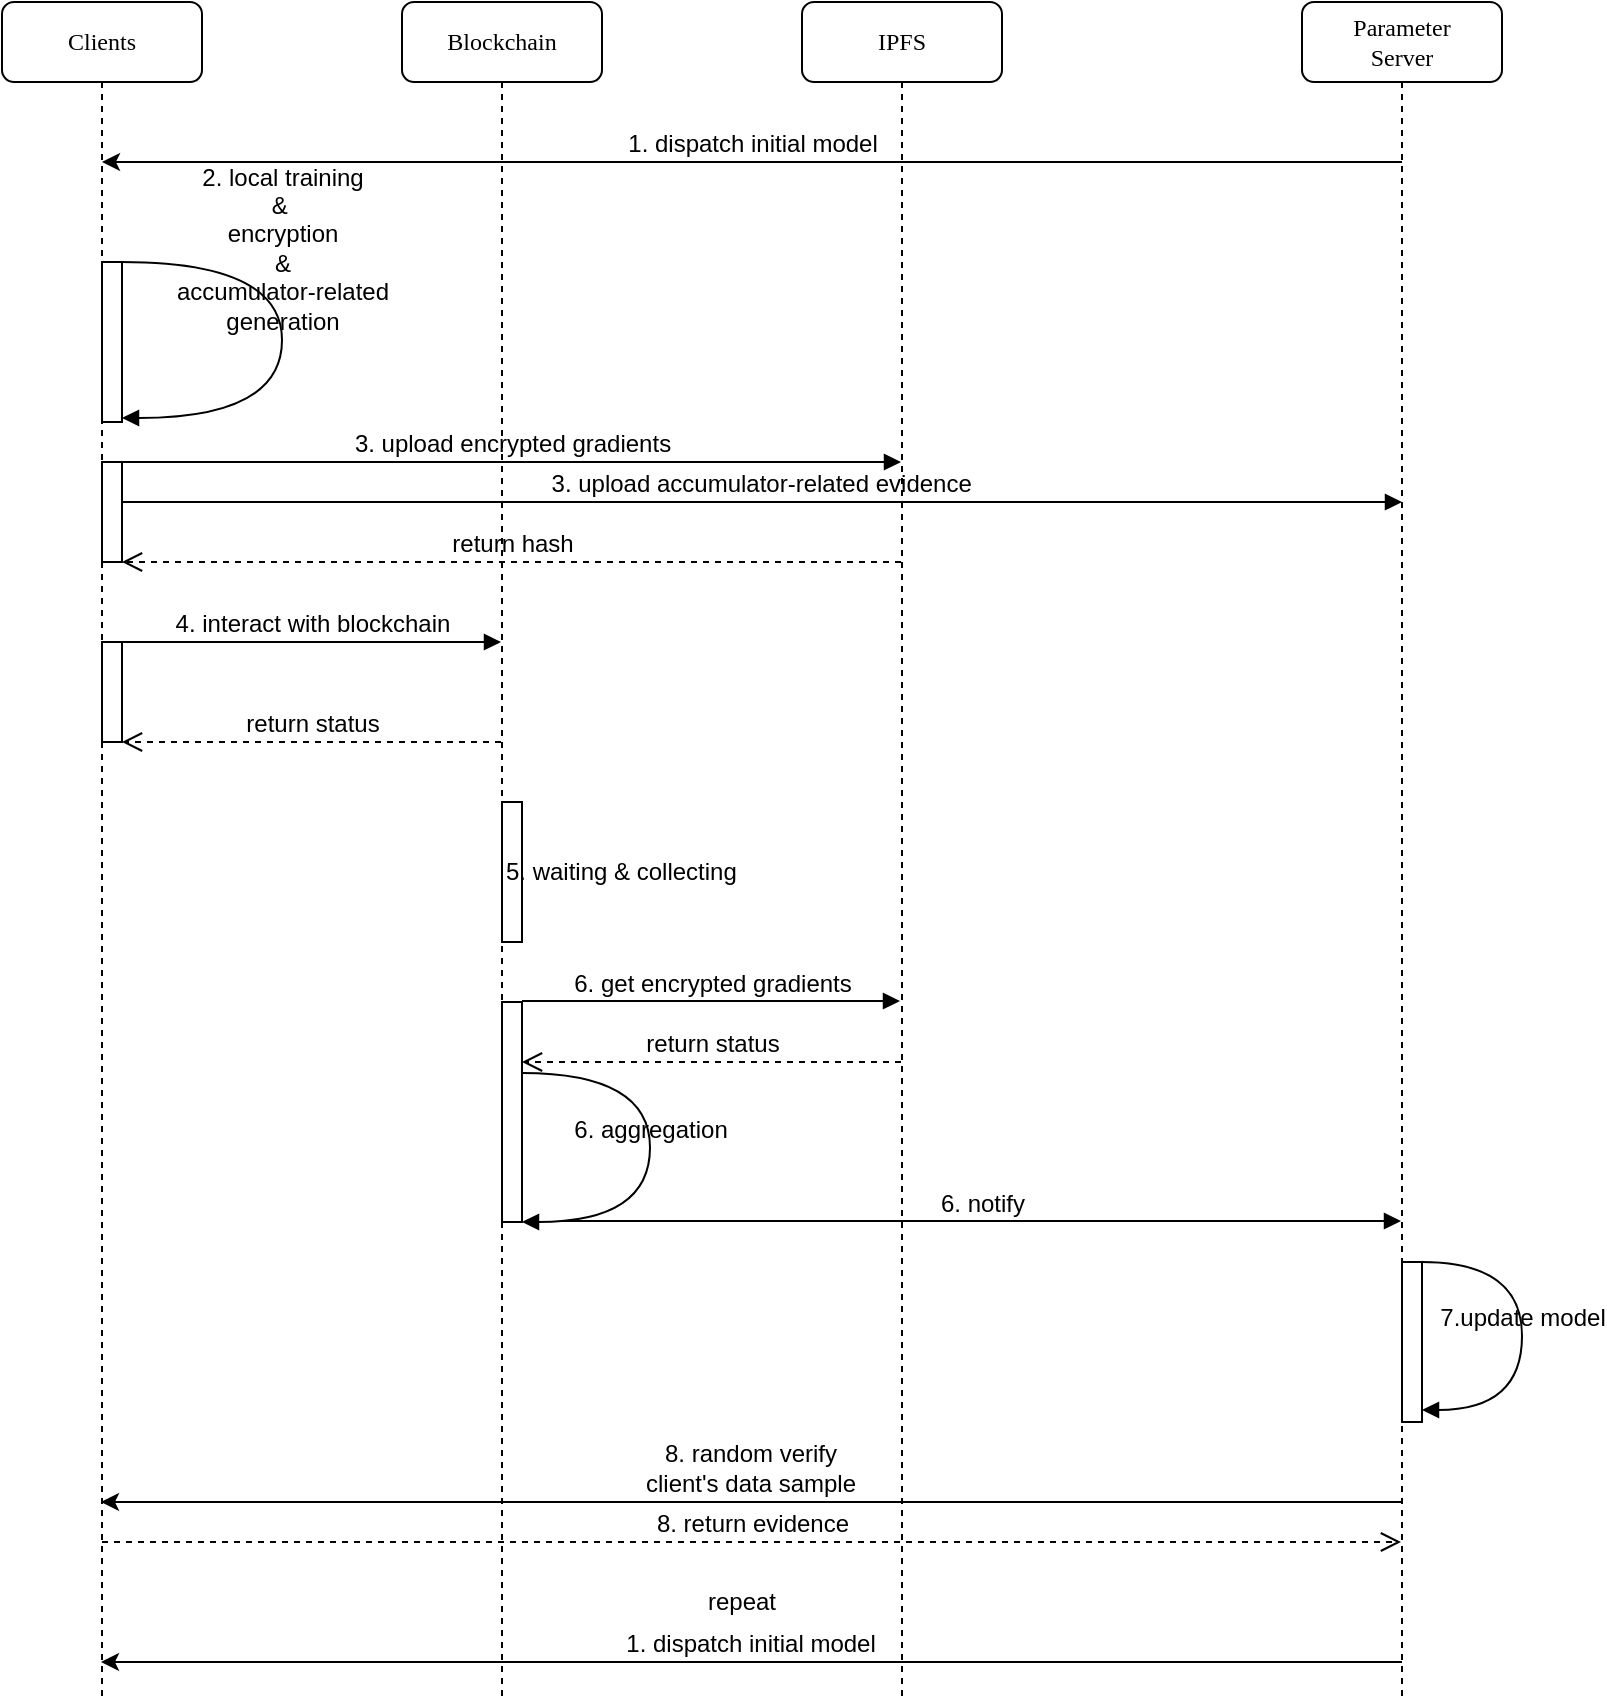 <mxfile version="12.2.6" type="github" pages="1">
  <diagram name="Page-1" id="13e1069c-82ec-6db2-03f1-153e76fe0fe0">
    <mxGraphModel dx="980" dy="643" grid="1" gridSize="10" guides="1" tooltips="1" connect="1" arrows="1" fold="1" page="1" pageScale="1" pageWidth="1100" pageHeight="850" background="#ffffff" math="0" shadow="0">
      <root>
        <mxCell id="0"/>
        <mxCell id="1" parent="0"/>
        <mxCell id="7baba1c4bc27f4b0-2" value="Blockchain" style="shape=umlLifeline;perimeter=lifelinePerimeter;whiteSpace=wrap;html=1;container=1;collapsible=0;recursiveResize=0;outlineConnect=0;rounded=1;shadow=0;comic=0;labelBackgroundColor=none;strokeColor=#000000;strokeWidth=1;fillColor=#FFFFFF;fontFamily=Verdana;fontSize=12;fontColor=#000000;align=center;" parent="1" vertex="1">
          <mxGeometry x="300" y="80" width="100" height="850" as="geometry"/>
        </mxCell>
        <mxCell id="7baba1c4bc27f4b0-3" value="IPFS" style="shape=umlLifeline;perimeter=lifelinePerimeter;whiteSpace=wrap;html=1;container=1;collapsible=0;recursiveResize=0;outlineConnect=0;rounded=1;shadow=0;comic=0;labelBackgroundColor=none;strokeColor=#000000;strokeWidth=1;fillColor=#FFFFFF;fontFamily=Verdana;fontSize=12;fontColor=#000000;align=center;" parent="1" vertex="1">
          <mxGeometry x="500" y="80" width="100" height="850" as="geometry"/>
        </mxCell>
        <mxCell id="7baba1c4bc27f4b0-4" value="Parameter&lt;br&gt;Server" style="shape=umlLifeline;perimeter=lifelinePerimeter;whiteSpace=wrap;html=1;container=1;collapsible=0;recursiveResize=0;outlineConnect=0;rounded=1;shadow=0;comic=0;labelBackgroundColor=none;strokeColor=#000000;strokeWidth=1;fillColor=#FFFFFF;fontFamily=Verdana;fontSize=12;fontColor=#000000;align=center;" parent="1" vertex="1">
          <mxGeometry x="750" y="80" width="100" height="850" as="geometry"/>
        </mxCell>
        <mxCell id="7baba1c4bc27f4b0-8" value="Clients" style="shape=umlLifeline;perimeter=lifelinePerimeter;whiteSpace=wrap;html=1;container=1;collapsible=0;recursiveResize=0;outlineConnect=0;rounded=1;shadow=0;comic=0;labelBackgroundColor=none;strokeColor=#000000;strokeWidth=1;fillColor=#FFFFFF;fontFamily=Verdana;fontSize=12;fontColor=#000000;align=center;" parent="1" vertex="1">
          <mxGeometry x="100" y="80" width="100" height="850" as="geometry"/>
        </mxCell>
        <mxCell id="S-k1YYVtQMGQqPoQHIxB-3" value="" style="html=1;points=[];perimeter=orthogonalPerimeter;rounded=0;shadow=0;comic=0;labelBackgroundColor=none;strokeColor=#000000;strokeWidth=1;fillColor=#FFFFFF;fontFamily=Verdana;fontSize=12;fontColor=#000000;align=center;" vertex="1" parent="7baba1c4bc27f4b0-8">
          <mxGeometry x="50" y="130" width="10" height="80" as="geometry"/>
        </mxCell>
        <mxCell id="S-k1YYVtQMGQqPoQHIxB-4" value="&lt;font face=&quot;Helvetica&quot;&gt;2. local training&lt;br&gt;&amp;amp;&amp;nbsp;&lt;br&gt;encryption&lt;br&gt;&amp;amp;&lt;br&gt;accumulator-related&lt;br&gt;generation&lt;br&gt;&lt;/font&gt;" style="html=1;verticalAlign=bottom;endArrow=block;labelBackgroundColor=none;fontFamily=Verdana;fontSize=12;elbow=vertical;edgeStyle=orthogonalEdgeStyle;curved=1;entryX=1;entryY=0.975;entryPerimeter=0;exitX=1.038;exitY=0.345;exitPerimeter=0;entryDx=0;entryDy=0;" edge="1" parent="7baba1c4bc27f4b0-8" target="S-k1YYVtQMGQqPoQHIxB-3">
          <mxGeometry relative="1" as="geometry">
            <mxPoint x="60" y="130" as="sourcePoint"/>
            <mxPoint x="70" y="168" as="targetPoint"/>
            <Array as="points">
              <mxPoint x="140" y="130"/>
              <mxPoint x="140" y="208"/>
            </Array>
          </mxGeometry>
        </mxCell>
        <mxCell id="S-k1YYVtQMGQqPoQHIxB-6" value="" style="html=1;points=[];perimeter=orthogonalPerimeter;rounded=0;shadow=0;comic=0;labelBackgroundColor=none;strokeColor=#000000;strokeWidth=1;fillColor=#FFFFFF;fontFamily=Verdana;fontSize=12;fontColor=#000000;align=center;" vertex="1" parent="7baba1c4bc27f4b0-8">
          <mxGeometry x="50" y="230" width="10" height="50" as="geometry"/>
        </mxCell>
        <mxCell id="S-k1YYVtQMGQqPoQHIxB-12" value="" style="html=1;points=[];perimeter=orthogonalPerimeter;rounded=0;shadow=0;comic=0;labelBackgroundColor=none;strokeColor=#000000;strokeWidth=1;fillColor=#FFFFFF;fontFamily=Verdana;fontSize=12;fontColor=#000000;align=center;" vertex="1" parent="7baba1c4bc27f4b0-8">
          <mxGeometry x="50" y="320" width="10" height="50" as="geometry"/>
        </mxCell>
        <mxCell id="S-k1YYVtQMGQqPoQHIxB-1" value="&lt;font style=&quot;font-size: 12px&quot;&gt;1. dispatch initial model&lt;/font&gt;" style="endArrow=classic;html=1;labelPosition=center;verticalLabelPosition=top;align=center;verticalAlign=bottom;" edge="1" parent="1" target="7baba1c4bc27f4b0-8">
          <mxGeometry width="50" height="50" relative="1" as="geometry">
            <mxPoint x="800" y="160" as="sourcePoint"/>
            <mxPoint x="160" y="160" as="targetPoint"/>
          </mxGeometry>
        </mxCell>
        <mxCell id="S-k1YYVtQMGQqPoQHIxB-5" value="&lt;font face=&quot;Helvetica&quot;&gt;3. upload encrypted gradients&lt;/font&gt;" style="html=1;verticalAlign=bottom;endArrow=block;labelBackgroundColor=none;fontFamily=Verdana;fontSize=12;edgeStyle=elbowEdgeStyle;elbow=vertical;" edge="1" parent="1" target="7baba1c4bc27f4b0-3">
          <mxGeometry relative="1" as="geometry">
            <mxPoint x="160" y="310" as="sourcePoint"/>
            <mxPoint x="350" y="310" as="targetPoint"/>
          </mxGeometry>
        </mxCell>
        <mxCell id="S-k1YYVtQMGQqPoQHIxB-8" value="&lt;font face=&quot;Helvetica&quot;&gt;return hash&lt;br&gt;&lt;/font&gt;" style="html=1;verticalAlign=bottom;endArrow=open;dashed=1;endSize=8;labelBackgroundColor=none;fontFamily=Verdana;fontSize=12;edgeStyle=elbowEdgeStyle;elbow=vertical;" edge="1" parent="1" source="7baba1c4bc27f4b0-3">
          <mxGeometry relative="1" as="geometry">
            <mxPoint x="160" y="360" as="targetPoint"/>
            <Array as="points">
              <mxPoint x="470" y="360"/>
              <mxPoint x="2.5" y="350"/>
            </Array>
            <mxPoint x="512.5" y="350" as="sourcePoint"/>
          </mxGeometry>
        </mxCell>
        <mxCell id="S-k1YYVtQMGQqPoQHIxB-10" value="&lt;font face=&quot;Helvetica&quot;&gt;3. upload accumulator-related evidence&amp;nbsp;&lt;/font&gt;" style="html=1;verticalAlign=bottom;endArrow=block;labelBackgroundColor=none;fontFamily=Verdana;fontSize=12;edgeStyle=elbowEdgeStyle;elbow=vertical;" edge="1" parent="1">
          <mxGeometry relative="1" as="geometry">
            <mxPoint x="160.5" y="330" as="sourcePoint"/>
            <mxPoint x="800" y="330" as="targetPoint"/>
            <Array as="points">
              <mxPoint x="330.5" y="330"/>
            </Array>
          </mxGeometry>
        </mxCell>
        <mxCell id="S-k1YYVtQMGQqPoQHIxB-13" value="&lt;font face=&quot;Helvetica&quot;&gt;4. interact with blockchain&lt;/font&gt;" style="html=1;verticalAlign=bottom;endArrow=block;labelBackgroundColor=none;fontFamily=Verdana;fontSize=12;edgeStyle=elbowEdgeStyle;elbow=vertical;" edge="1" parent="1" target="7baba1c4bc27f4b0-2">
          <mxGeometry relative="1" as="geometry">
            <mxPoint x="160.5" y="400" as="sourcePoint"/>
            <mxPoint x="550" y="400" as="targetPoint"/>
          </mxGeometry>
        </mxCell>
        <mxCell id="S-k1YYVtQMGQqPoQHIxB-14" value="&lt;font face=&quot;Helvetica&quot;&gt;return status&lt;br&gt;&lt;/font&gt;" style="html=1;verticalAlign=bottom;endArrow=open;dashed=1;endSize=8;labelBackgroundColor=none;fontFamily=Verdana;fontSize=12;edgeStyle=elbowEdgeStyle;elbow=vertical;" edge="1" parent="1" source="7baba1c4bc27f4b0-2">
          <mxGeometry relative="1" as="geometry">
            <mxPoint x="160" y="450" as="targetPoint"/>
            <Array as="points">
              <mxPoint x="230" y="450"/>
              <mxPoint x="470" y="450"/>
              <mxPoint x="2.5" y="440"/>
            </Array>
            <mxPoint x="549.5" y="450" as="sourcePoint"/>
          </mxGeometry>
        </mxCell>
        <mxCell id="S-k1YYVtQMGQqPoQHIxB-15" value="&lt;font face=&quot;Helvetica&quot;&gt;5. waiting &amp;amp; collecting&lt;/font&gt;" style="html=1;points=[];perimeter=orthogonalPerimeter;rounded=0;shadow=0;comic=0;labelBackgroundColor=none;strokeColor=#000000;strokeWidth=1;fillColor=#FFFFFF;fontFamily=Verdana;fontSize=12;fontColor=#000000;align=left;verticalAlign=middle;horizontal=1;" vertex="1" parent="1">
          <mxGeometry x="350" y="480" width="10" height="70" as="geometry"/>
        </mxCell>
        <mxCell id="S-k1YYVtQMGQqPoQHIxB-18" value="" style="html=1;points=[];perimeter=orthogonalPerimeter;rounded=0;shadow=0;comic=0;labelBackgroundColor=none;strokeColor=#000000;strokeWidth=1;fillColor=#FFFFFF;fontFamily=Verdana;fontSize=12;fontColor=#000000;align=left;verticalAlign=middle;horizontal=1;" vertex="1" parent="1">
          <mxGeometry x="350" y="580" width="10" height="110" as="geometry"/>
        </mxCell>
        <mxCell id="S-k1YYVtQMGQqPoQHIxB-19" value="&lt;font face=&quot;Helvetica&quot;&gt;6. get encrypted gradients&lt;/font&gt;" style="html=1;verticalAlign=bottom;endArrow=block;labelBackgroundColor=none;fontFamily=Verdana;fontSize=12;edgeStyle=elbowEdgeStyle;elbow=horizontal;" edge="1" parent="1">
          <mxGeometry relative="1" as="geometry">
            <mxPoint x="360" y="579.5" as="sourcePoint"/>
            <mxPoint x="549" y="579.5" as="targetPoint"/>
          </mxGeometry>
        </mxCell>
        <mxCell id="S-k1YYVtQMGQqPoQHIxB-20" value="&lt;font face=&quot;Helvetica&quot;&gt;return status&lt;br&gt;&lt;/font&gt;" style="html=1;verticalAlign=bottom;endArrow=open;dashed=1;endSize=8;labelBackgroundColor=none;fontFamily=Verdana;fontSize=12;edgeStyle=elbowEdgeStyle;elbow=vertical;" edge="1" parent="1">
          <mxGeometry relative="1" as="geometry">
            <mxPoint x="360" y="610" as="targetPoint"/>
            <Array as="points">
              <mxPoint x="430" y="610"/>
              <mxPoint x="670" y="610"/>
              <mxPoint x="202.5" y="600"/>
            </Array>
            <mxPoint x="549.5" y="610" as="sourcePoint"/>
          </mxGeometry>
        </mxCell>
        <mxCell id="S-k1YYVtQMGQqPoQHIxB-21" value="&lt;font face=&quot;Helvetica&quot;&gt;6. aggregation&lt;/font&gt;" style="html=1;verticalAlign=bottom;endArrow=block;labelBackgroundColor=none;fontFamily=Verdana;fontSize=12;elbow=vertical;edgeStyle=orthogonalEdgeStyle;curved=1;exitX=1.066;exitY=0.713;exitPerimeter=0;" edge="1" parent="1">
          <mxGeometry relative="1" as="geometry">
            <mxPoint x="360" y="615.5" as="sourcePoint"/>
            <mxPoint x="360" y="690" as="targetPoint"/>
            <Array as="points">
              <mxPoint x="424" y="616"/>
              <mxPoint x="424" y="690"/>
            </Array>
          </mxGeometry>
        </mxCell>
        <mxCell id="S-k1YYVtQMGQqPoQHIxB-23" value="&lt;font face=&quot;Helvetica&quot;&gt;6. notify&lt;br&gt;&lt;/font&gt;" style="html=1;verticalAlign=bottom;endArrow=block;labelBackgroundColor=none;fontFamily=Verdana;fontSize=12;edgeStyle=elbowEdgeStyle;elbow=vertical;" edge="1" parent="1" target="7baba1c4bc27f4b0-4">
          <mxGeometry relative="1" as="geometry">
            <mxPoint x="380" y="689.5" as="sourcePoint"/>
            <mxPoint x="569" y="689.5" as="targetPoint"/>
          </mxGeometry>
        </mxCell>
        <mxCell id="S-k1YYVtQMGQqPoQHIxB-29" value="" style="html=1;points=[];perimeter=orthogonalPerimeter;rounded=0;shadow=0;comic=0;labelBackgroundColor=none;strokeColor=#000000;strokeWidth=1;fillColor=#FFFFFF;fontFamily=Verdana;fontSize=12;fontColor=#000000;align=left;verticalAlign=middle;horizontal=1;" vertex="1" parent="1">
          <mxGeometry x="800" y="710" width="10" height="80" as="geometry"/>
        </mxCell>
        <mxCell id="S-k1YYVtQMGQqPoQHIxB-30" value="&lt;font face=&quot;Helvetica&quot;&gt;7.update model&lt;br&gt;&lt;/font&gt;" style="html=1;verticalAlign=bottom;endArrow=block;labelBackgroundColor=none;fontFamily=Verdana;fontSize=12;elbow=vertical;edgeStyle=orthogonalEdgeStyle;curved=1;exitX=1.066;exitY=0.713;exitPerimeter=0;" edge="1" parent="1">
          <mxGeometry relative="1" as="geometry">
            <mxPoint x="810" y="710" as="sourcePoint"/>
            <mxPoint x="810" y="784" as="targetPoint"/>
            <Array as="points">
              <mxPoint x="860" y="710"/>
              <mxPoint x="860" y="784"/>
            </Array>
          </mxGeometry>
        </mxCell>
        <mxCell id="S-k1YYVtQMGQqPoQHIxB-31" value="&lt;font style=&quot;font-size: 12px&quot;&gt;8. random verify &lt;br&gt;client&#39;s data sample&lt;br&gt;&lt;/font&gt;" style="endArrow=classic;html=1;labelPosition=center;verticalLabelPosition=top;align=center;verticalAlign=bottom;" edge="1" parent="1">
          <mxGeometry width="50" height="50" relative="1" as="geometry">
            <mxPoint x="800" y="830" as="sourcePoint"/>
            <mxPoint x="149.5" y="830" as="targetPoint"/>
          </mxGeometry>
        </mxCell>
        <mxCell id="S-k1YYVtQMGQqPoQHIxB-32" value="&lt;font style=&quot;font-size: 12px&quot;&gt;1. dispatch initial model&lt;br&gt;&lt;/font&gt;" style="endArrow=classic;html=1;labelPosition=center;verticalLabelPosition=top;align=center;verticalAlign=bottom;" edge="1" parent="1">
          <mxGeometry width="50" height="50" relative="1" as="geometry">
            <mxPoint x="800" y="910" as="sourcePoint"/>
            <mxPoint x="149.5" y="910" as="targetPoint"/>
          </mxGeometry>
        </mxCell>
        <mxCell id="S-k1YYVtQMGQqPoQHIxB-33" value="&lt;font face=&quot;Helvetica&quot;&gt;8. return evidence&lt;br&gt;&lt;/font&gt;" style="html=1;verticalAlign=bottom;endArrow=open;dashed=1;endSize=8;labelBackgroundColor=none;fontFamily=Verdana;fontSize=12;edgeStyle=elbowEdgeStyle;elbow=vertical;" edge="1" parent="1" source="7baba1c4bc27f4b0-8" target="7baba1c4bc27f4b0-4">
          <mxGeometry relative="1" as="geometry">
            <mxPoint x="790" y="860" as="targetPoint"/>
            <Array as="points">
              <mxPoint x="700" y="850"/>
              <mxPoint x="170" y="860"/>
              <mxPoint x="610" y="850"/>
              <mxPoint x="400" y="870"/>
              <mxPoint x="640" y="870"/>
              <mxPoint x="172.5" y="860"/>
            </Array>
            <mxPoint x="170" y="860" as="sourcePoint"/>
          </mxGeometry>
        </mxCell>
        <mxCell id="S-k1YYVtQMGQqPoQHIxB-34" value="repeat" style="text;html=1;strokeColor=none;fillColor=none;align=center;verticalAlign=middle;whiteSpace=wrap;rounded=0;" vertex="1" parent="1">
          <mxGeometry x="450" y="870" width="40" height="20" as="geometry"/>
        </mxCell>
      </root>
    </mxGraphModel>
  </diagram>
</mxfile>
